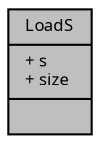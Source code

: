 digraph "LoadS"
{
  edge [fontname="Sans",fontsize="8",labelfontname="Sans",labelfontsize="8"];
  node [fontname="Sans",fontsize="8",shape=record];
  Node1 [label="{LoadS\n|+ s\l+ size\l|}",height=0.2,width=0.4,color="black", fillcolor="grey75", style="filled", fontcolor="black"];
}
